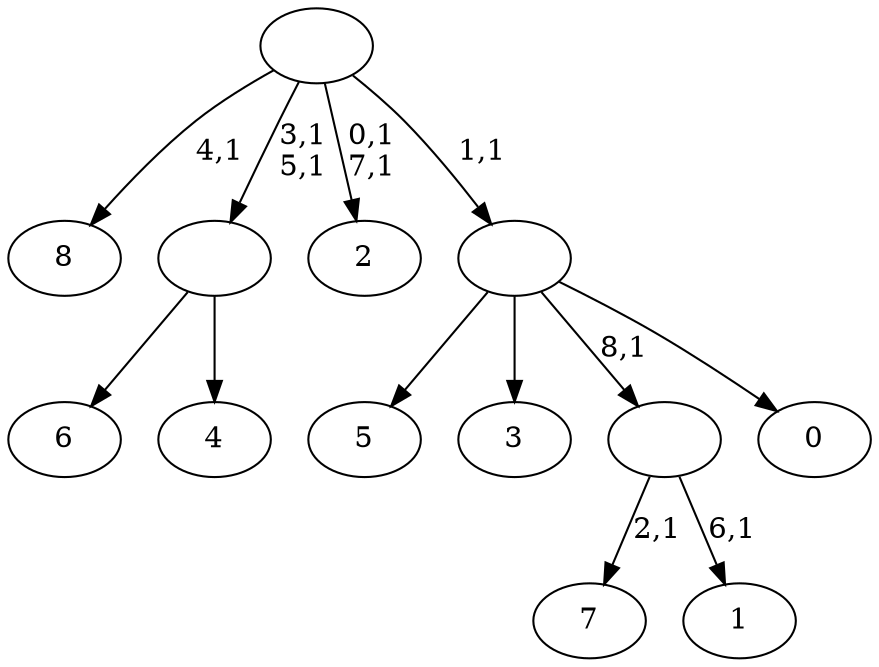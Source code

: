 digraph T {
	18 [label="8"]
	16 [label="7"]
	14 [label="6"]
	13 [label="5"]
	12 [label="4"]
	11 [label=""]
	9 [label="3"]
	8 [label="2"]
	5 [label="1"]
	3 [label=""]
	2 [label="0"]
	1 [label=""]
	0 [label=""]
	11 -> 14 [label=""]
	11 -> 12 [label=""]
	3 -> 5 [label="6,1"]
	3 -> 16 [label="2,1"]
	1 -> 13 [label=""]
	1 -> 9 [label=""]
	1 -> 3 [label="8,1"]
	1 -> 2 [label=""]
	0 -> 8 [label="0,1\n7,1"]
	0 -> 11 [label="3,1\n5,1"]
	0 -> 18 [label="4,1"]
	0 -> 1 [label="1,1"]
}
